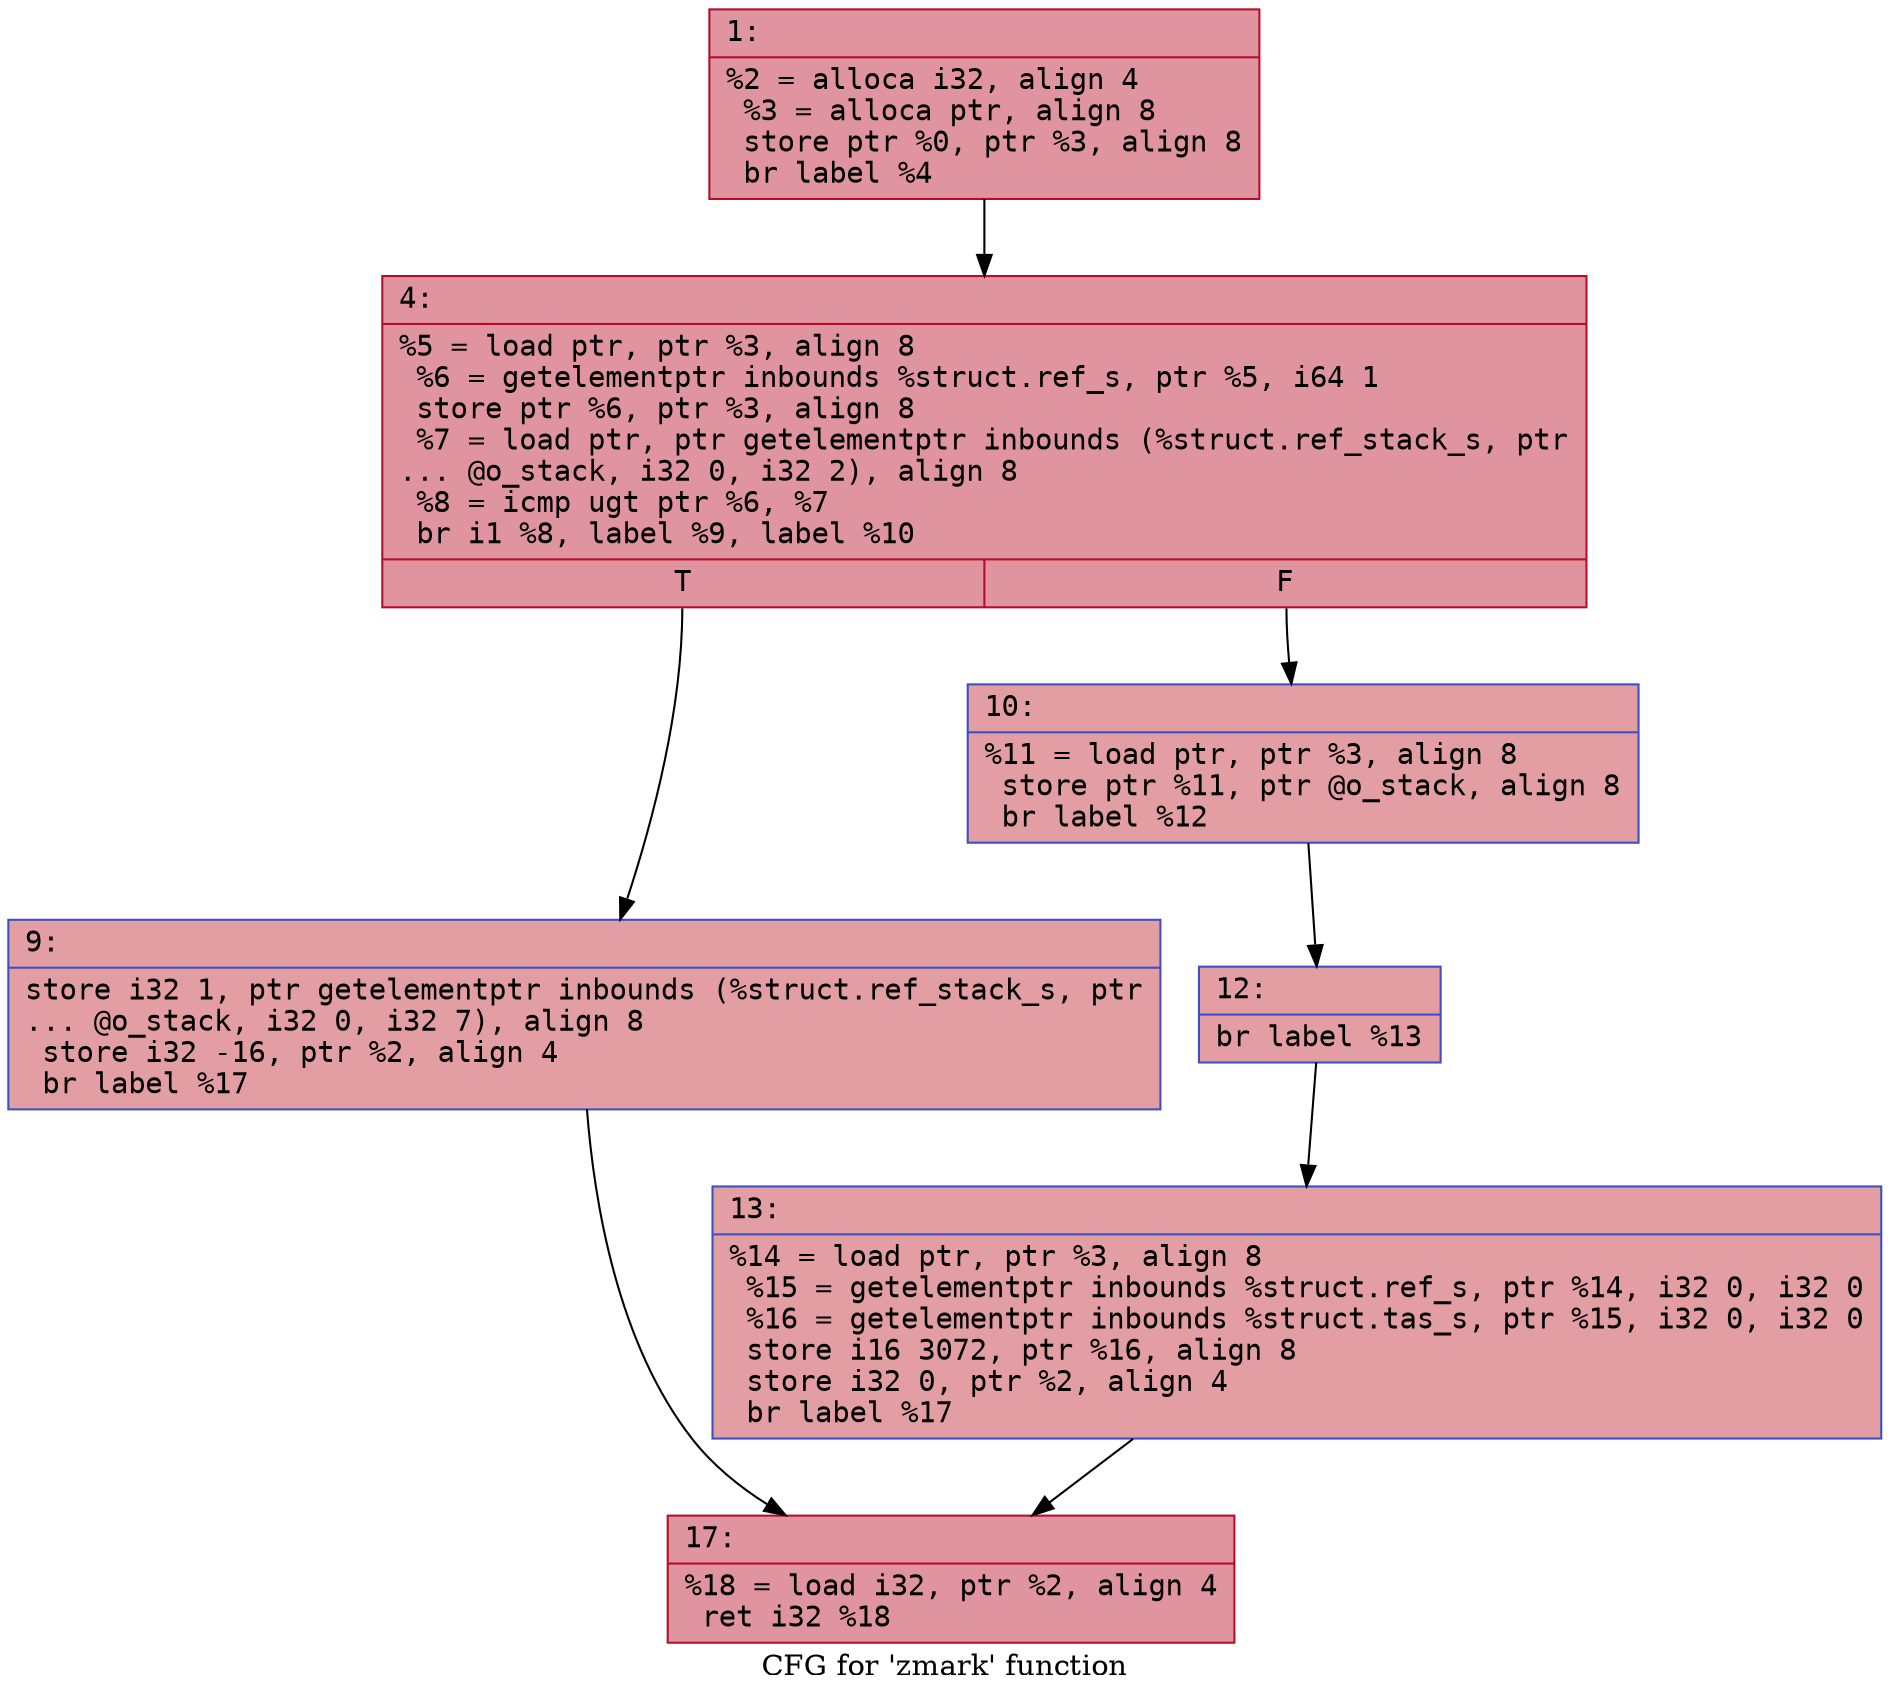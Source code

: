 digraph "CFG for 'zmark' function" {
	label="CFG for 'zmark' function";

	Node0x600003b90140 [shape=record,color="#b70d28ff", style=filled, fillcolor="#b70d2870" fontname="Courier",label="{1:\l|  %2 = alloca i32, align 4\l  %3 = alloca ptr, align 8\l  store ptr %0, ptr %3, align 8\l  br label %4\l}"];
	Node0x600003b90140 -> Node0x600003b90460[tooltip="1 -> 4\nProbability 100.00%" ];
	Node0x600003b90460 [shape=record,color="#b70d28ff", style=filled, fillcolor="#b70d2870" fontname="Courier",label="{4:\l|  %5 = load ptr, ptr %3, align 8\l  %6 = getelementptr inbounds %struct.ref_s, ptr %5, i64 1\l  store ptr %6, ptr %3, align 8\l  %7 = load ptr, ptr getelementptr inbounds (%struct.ref_stack_s, ptr\l... @o_stack, i32 0, i32 2), align 8\l  %8 = icmp ugt ptr %6, %7\l  br i1 %8, label %9, label %10\l|{<s0>T|<s1>F}}"];
	Node0x600003b90460:s0 -> Node0x600003b904b0[tooltip="4 -> 9\nProbability 50.00%" ];
	Node0x600003b90460:s1 -> Node0x600003b90500[tooltip="4 -> 10\nProbability 50.00%" ];
	Node0x600003b904b0 [shape=record,color="#3d50c3ff", style=filled, fillcolor="#be242e70" fontname="Courier",label="{9:\l|  store i32 1, ptr getelementptr inbounds (%struct.ref_stack_s, ptr\l... @o_stack, i32 0, i32 7), align 8\l  store i32 -16, ptr %2, align 4\l  br label %17\l}"];
	Node0x600003b904b0 -> Node0x600003b905f0[tooltip="9 -> 17\nProbability 100.00%" ];
	Node0x600003b90500 [shape=record,color="#3d50c3ff", style=filled, fillcolor="#be242e70" fontname="Courier",label="{10:\l|  %11 = load ptr, ptr %3, align 8\l  store ptr %11, ptr @o_stack, align 8\l  br label %12\l}"];
	Node0x600003b90500 -> Node0x600003b90550[tooltip="10 -> 12\nProbability 100.00%" ];
	Node0x600003b90550 [shape=record,color="#3d50c3ff", style=filled, fillcolor="#be242e70" fontname="Courier",label="{12:\l|  br label %13\l}"];
	Node0x600003b90550 -> Node0x600003b905a0[tooltip="12 -> 13\nProbability 100.00%" ];
	Node0x600003b905a0 [shape=record,color="#3d50c3ff", style=filled, fillcolor="#be242e70" fontname="Courier",label="{13:\l|  %14 = load ptr, ptr %3, align 8\l  %15 = getelementptr inbounds %struct.ref_s, ptr %14, i32 0, i32 0\l  %16 = getelementptr inbounds %struct.tas_s, ptr %15, i32 0, i32 0\l  store i16 3072, ptr %16, align 8\l  store i32 0, ptr %2, align 4\l  br label %17\l}"];
	Node0x600003b905a0 -> Node0x600003b905f0[tooltip="13 -> 17\nProbability 100.00%" ];
	Node0x600003b905f0 [shape=record,color="#b70d28ff", style=filled, fillcolor="#b70d2870" fontname="Courier",label="{17:\l|  %18 = load i32, ptr %2, align 4\l  ret i32 %18\l}"];
}
